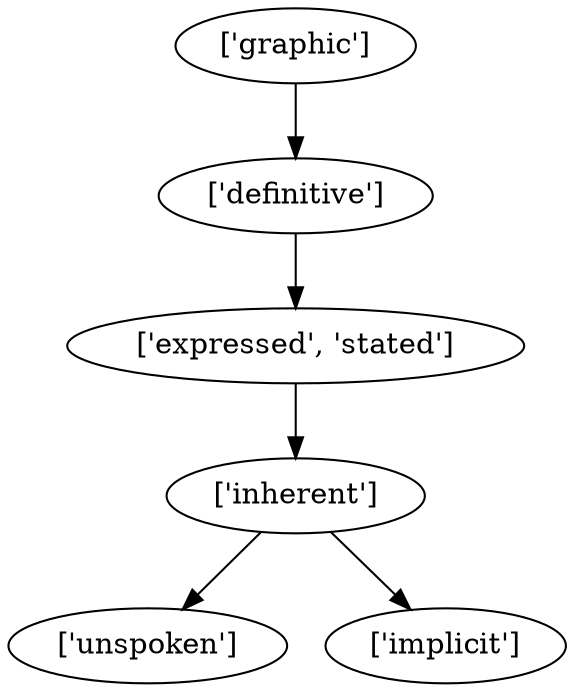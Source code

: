 strict digraph  {
	"['inherent']" -> "['unspoken']";
	"['inherent']" -> "['implicit']";
	"['expressed', 'stated']" -> "['inherent']";
	"['graphic']" -> "['definitive']";
	"['definitive']" -> "['expressed', 'stated']";
}
